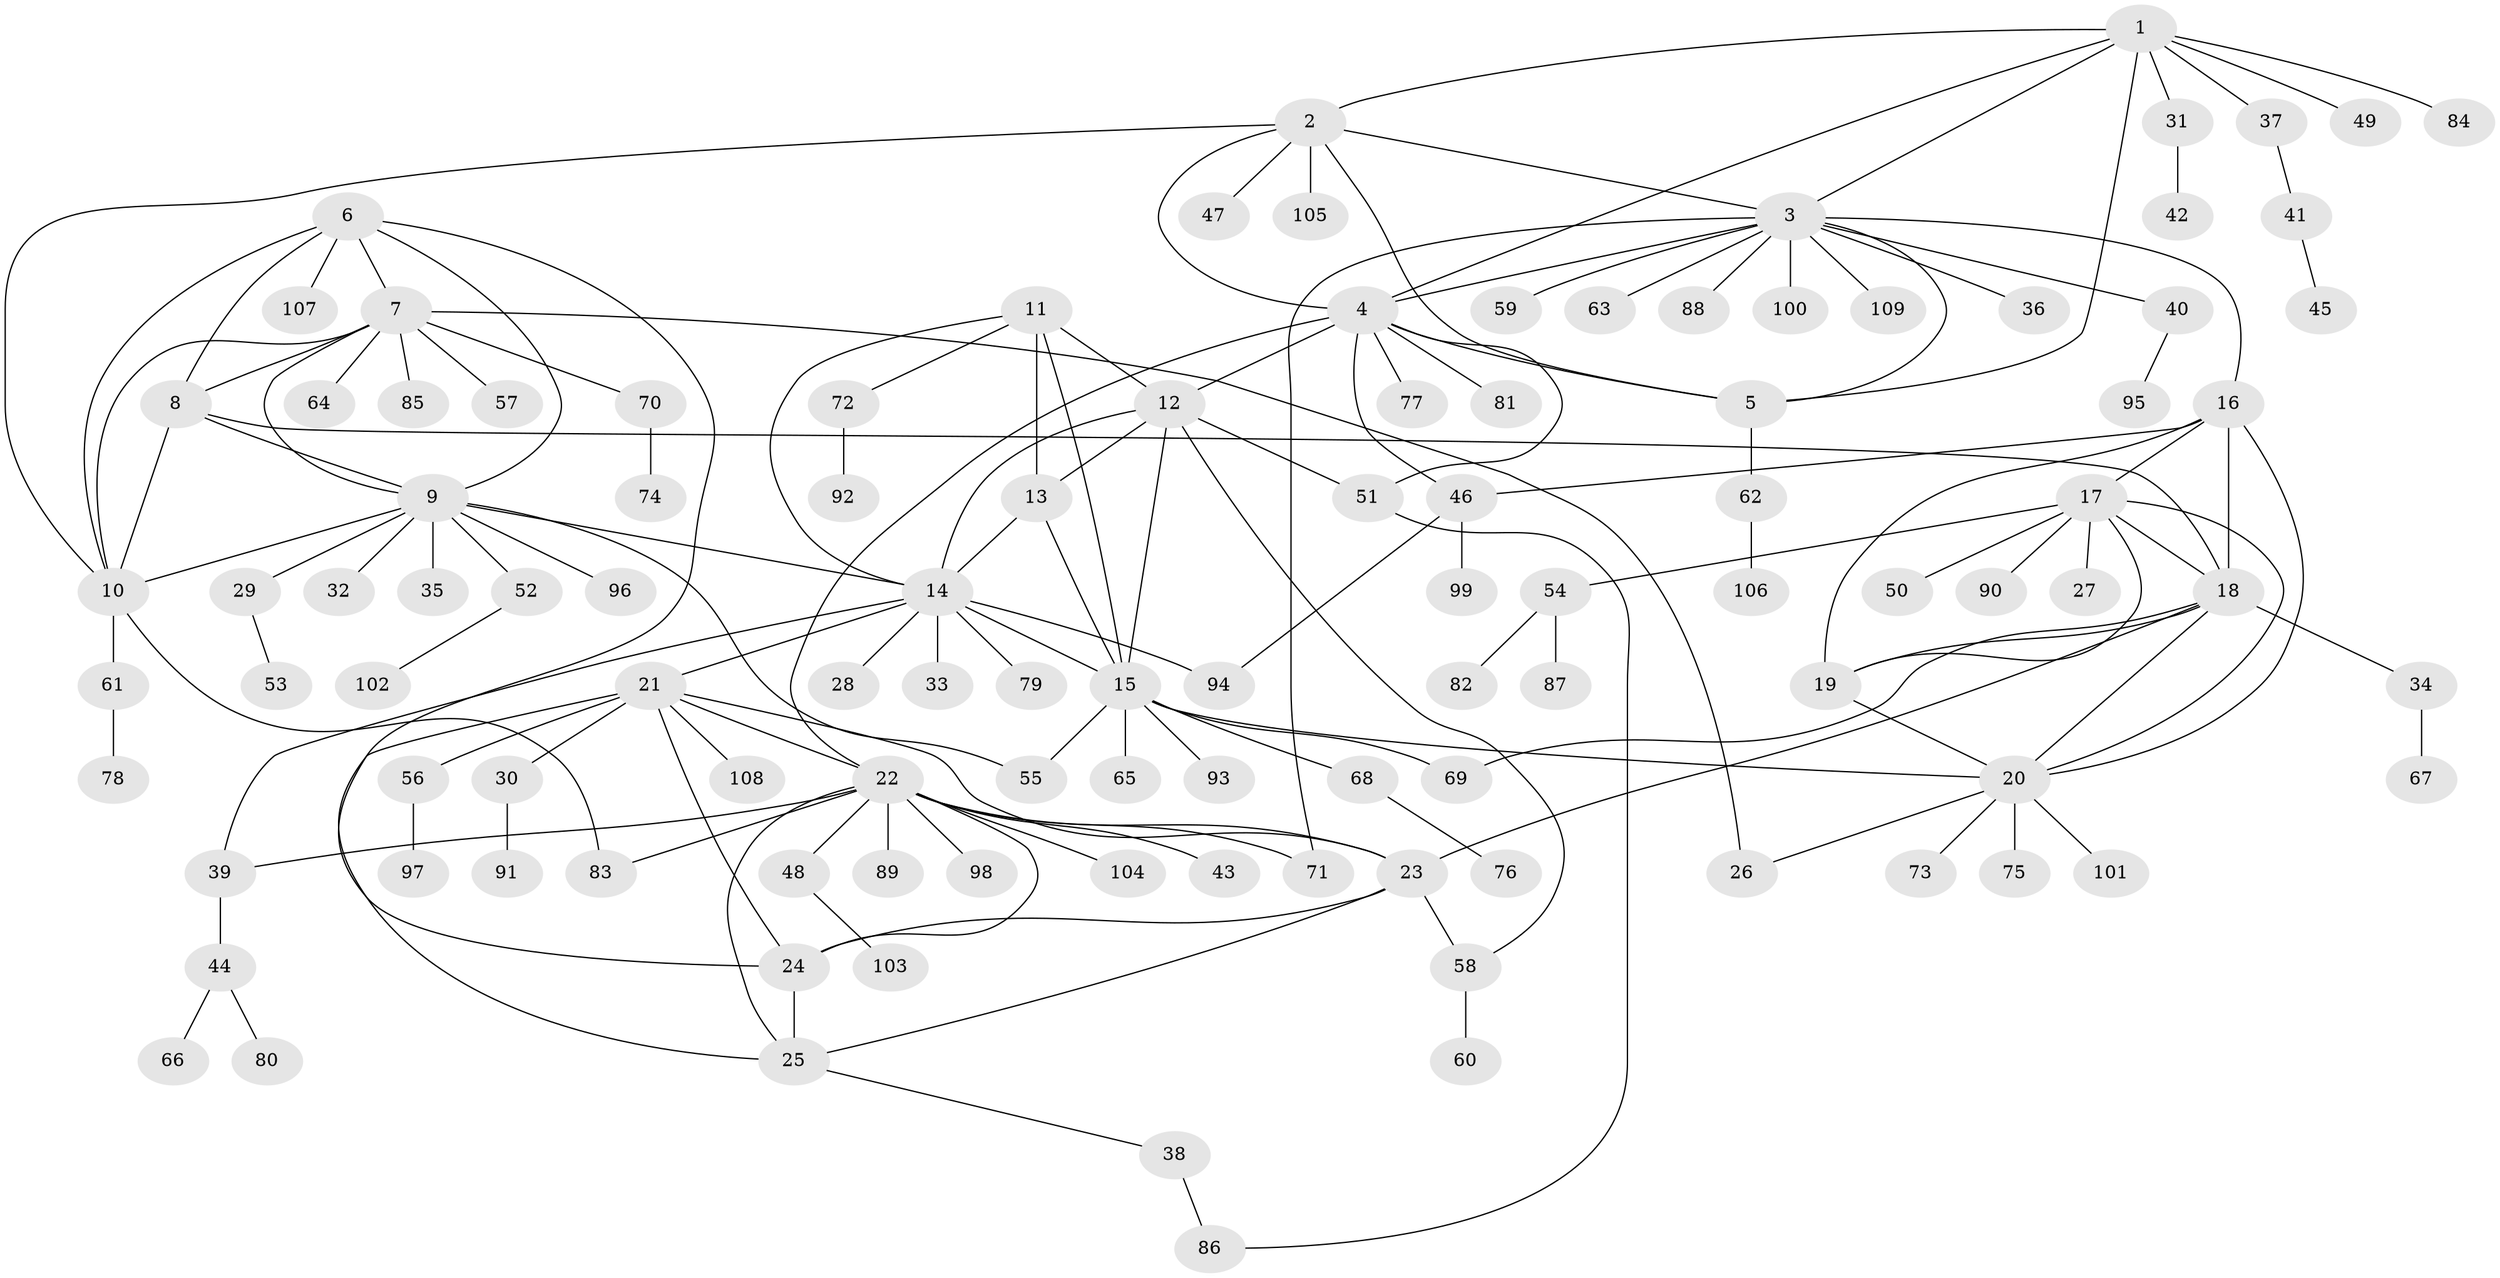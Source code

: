 // Generated by graph-tools (version 1.1) at 2025/37/03/09/25 02:37:14]
// undirected, 109 vertices, 155 edges
graph export_dot {
graph [start="1"]
  node [color=gray90,style=filled];
  1;
  2;
  3;
  4;
  5;
  6;
  7;
  8;
  9;
  10;
  11;
  12;
  13;
  14;
  15;
  16;
  17;
  18;
  19;
  20;
  21;
  22;
  23;
  24;
  25;
  26;
  27;
  28;
  29;
  30;
  31;
  32;
  33;
  34;
  35;
  36;
  37;
  38;
  39;
  40;
  41;
  42;
  43;
  44;
  45;
  46;
  47;
  48;
  49;
  50;
  51;
  52;
  53;
  54;
  55;
  56;
  57;
  58;
  59;
  60;
  61;
  62;
  63;
  64;
  65;
  66;
  67;
  68;
  69;
  70;
  71;
  72;
  73;
  74;
  75;
  76;
  77;
  78;
  79;
  80;
  81;
  82;
  83;
  84;
  85;
  86;
  87;
  88;
  89;
  90;
  91;
  92;
  93;
  94;
  95;
  96;
  97;
  98;
  99;
  100;
  101;
  102;
  103;
  104;
  105;
  106;
  107;
  108;
  109;
  1 -- 2;
  1 -- 3;
  1 -- 4;
  1 -- 5;
  1 -- 31;
  1 -- 37;
  1 -- 49;
  1 -- 84;
  2 -- 3;
  2 -- 4;
  2 -- 5;
  2 -- 10;
  2 -- 47;
  2 -- 105;
  3 -- 4;
  3 -- 5;
  3 -- 16;
  3 -- 36;
  3 -- 40;
  3 -- 59;
  3 -- 63;
  3 -- 71;
  3 -- 88;
  3 -- 100;
  3 -- 109;
  4 -- 5;
  4 -- 12;
  4 -- 22;
  4 -- 46;
  4 -- 51;
  4 -- 77;
  4 -- 81;
  5 -- 62;
  6 -- 7;
  6 -- 8;
  6 -- 9;
  6 -- 10;
  6 -- 24;
  6 -- 107;
  7 -- 8;
  7 -- 9;
  7 -- 10;
  7 -- 26;
  7 -- 57;
  7 -- 64;
  7 -- 70;
  7 -- 85;
  8 -- 9;
  8 -- 10;
  8 -- 18;
  9 -- 10;
  9 -- 14;
  9 -- 29;
  9 -- 32;
  9 -- 35;
  9 -- 52;
  9 -- 55;
  9 -- 96;
  10 -- 61;
  10 -- 83;
  11 -- 12;
  11 -- 13;
  11 -- 14;
  11 -- 15;
  11 -- 72;
  12 -- 13;
  12 -- 14;
  12 -- 15;
  12 -- 51;
  12 -- 58;
  13 -- 14;
  13 -- 15;
  14 -- 15;
  14 -- 21;
  14 -- 28;
  14 -- 33;
  14 -- 39;
  14 -- 79;
  14 -- 94;
  15 -- 20;
  15 -- 55;
  15 -- 65;
  15 -- 68;
  15 -- 69;
  15 -- 93;
  16 -- 17;
  16 -- 18;
  16 -- 19;
  16 -- 20;
  16 -- 46;
  17 -- 18;
  17 -- 19;
  17 -- 20;
  17 -- 27;
  17 -- 50;
  17 -- 54;
  17 -- 90;
  18 -- 19;
  18 -- 20;
  18 -- 23;
  18 -- 34;
  18 -- 69;
  19 -- 20;
  20 -- 26;
  20 -- 73;
  20 -- 75;
  20 -- 101;
  21 -- 22;
  21 -- 23;
  21 -- 24;
  21 -- 25;
  21 -- 30;
  21 -- 56;
  21 -- 108;
  22 -- 23;
  22 -- 24;
  22 -- 25;
  22 -- 39;
  22 -- 43;
  22 -- 48;
  22 -- 71;
  22 -- 83;
  22 -- 89;
  22 -- 98;
  22 -- 104;
  23 -- 24;
  23 -- 25;
  23 -- 58;
  24 -- 25;
  25 -- 38;
  29 -- 53;
  30 -- 91;
  31 -- 42;
  34 -- 67;
  37 -- 41;
  38 -- 86;
  39 -- 44;
  40 -- 95;
  41 -- 45;
  44 -- 66;
  44 -- 80;
  46 -- 94;
  46 -- 99;
  48 -- 103;
  51 -- 86;
  52 -- 102;
  54 -- 82;
  54 -- 87;
  56 -- 97;
  58 -- 60;
  61 -- 78;
  62 -- 106;
  68 -- 76;
  70 -- 74;
  72 -- 92;
}
